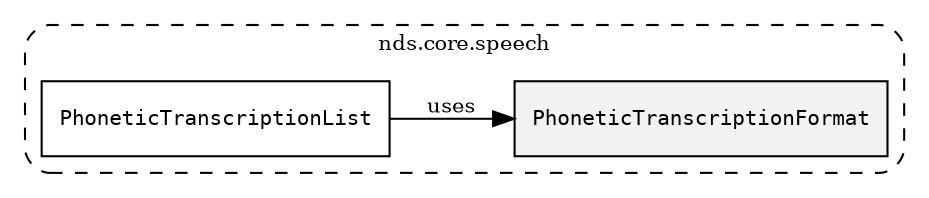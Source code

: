 /**
 * This dot file creates symbol collaboration diagram for PhoneticTranscriptionFormat.
 */
digraph ZSERIO
{
    node [shape=box, fontsize=10];
    rankdir="LR";
    fontsize=10;
    tooltip="PhoneticTranscriptionFormat collaboration diagram";

    subgraph "cluster_nds.core.speech"
    {
        style="dashed, rounded";
        label="nds.core.speech";
        tooltip="Package nds.core.speech";
        href="../../../content/packages/nds.core.speech.html#Package-nds-core-speech";
        target="_parent";

        "PhoneticTranscriptionFormat" [style="filled", fillcolor="#0000000D", target="_parent", label=<<font face="monospace"><table align="center" border="0" cellspacing="0" cellpadding="0"><tr><td href="../../../content/packages/nds.core.speech.html#Enum-PhoneticTranscriptionFormat" title="Enum defined in nds.core.speech">PhoneticTranscriptionFormat</td></tr></table></font>>];
        "PhoneticTranscriptionList" [target="_parent", label=<<font face="monospace"><table align="center" border="0" cellspacing="0" cellpadding="0"><tr><td href="../../../content/packages/nds.core.speech.html#Structure-PhoneticTranscriptionList" title="Structure defined in nds.core.speech">PhoneticTranscriptionList</td></tr></table></font>>];
    }

    "PhoneticTranscriptionList" -> "PhoneticTranscriptionFormat" [label="uses", fontsize=10];
}
